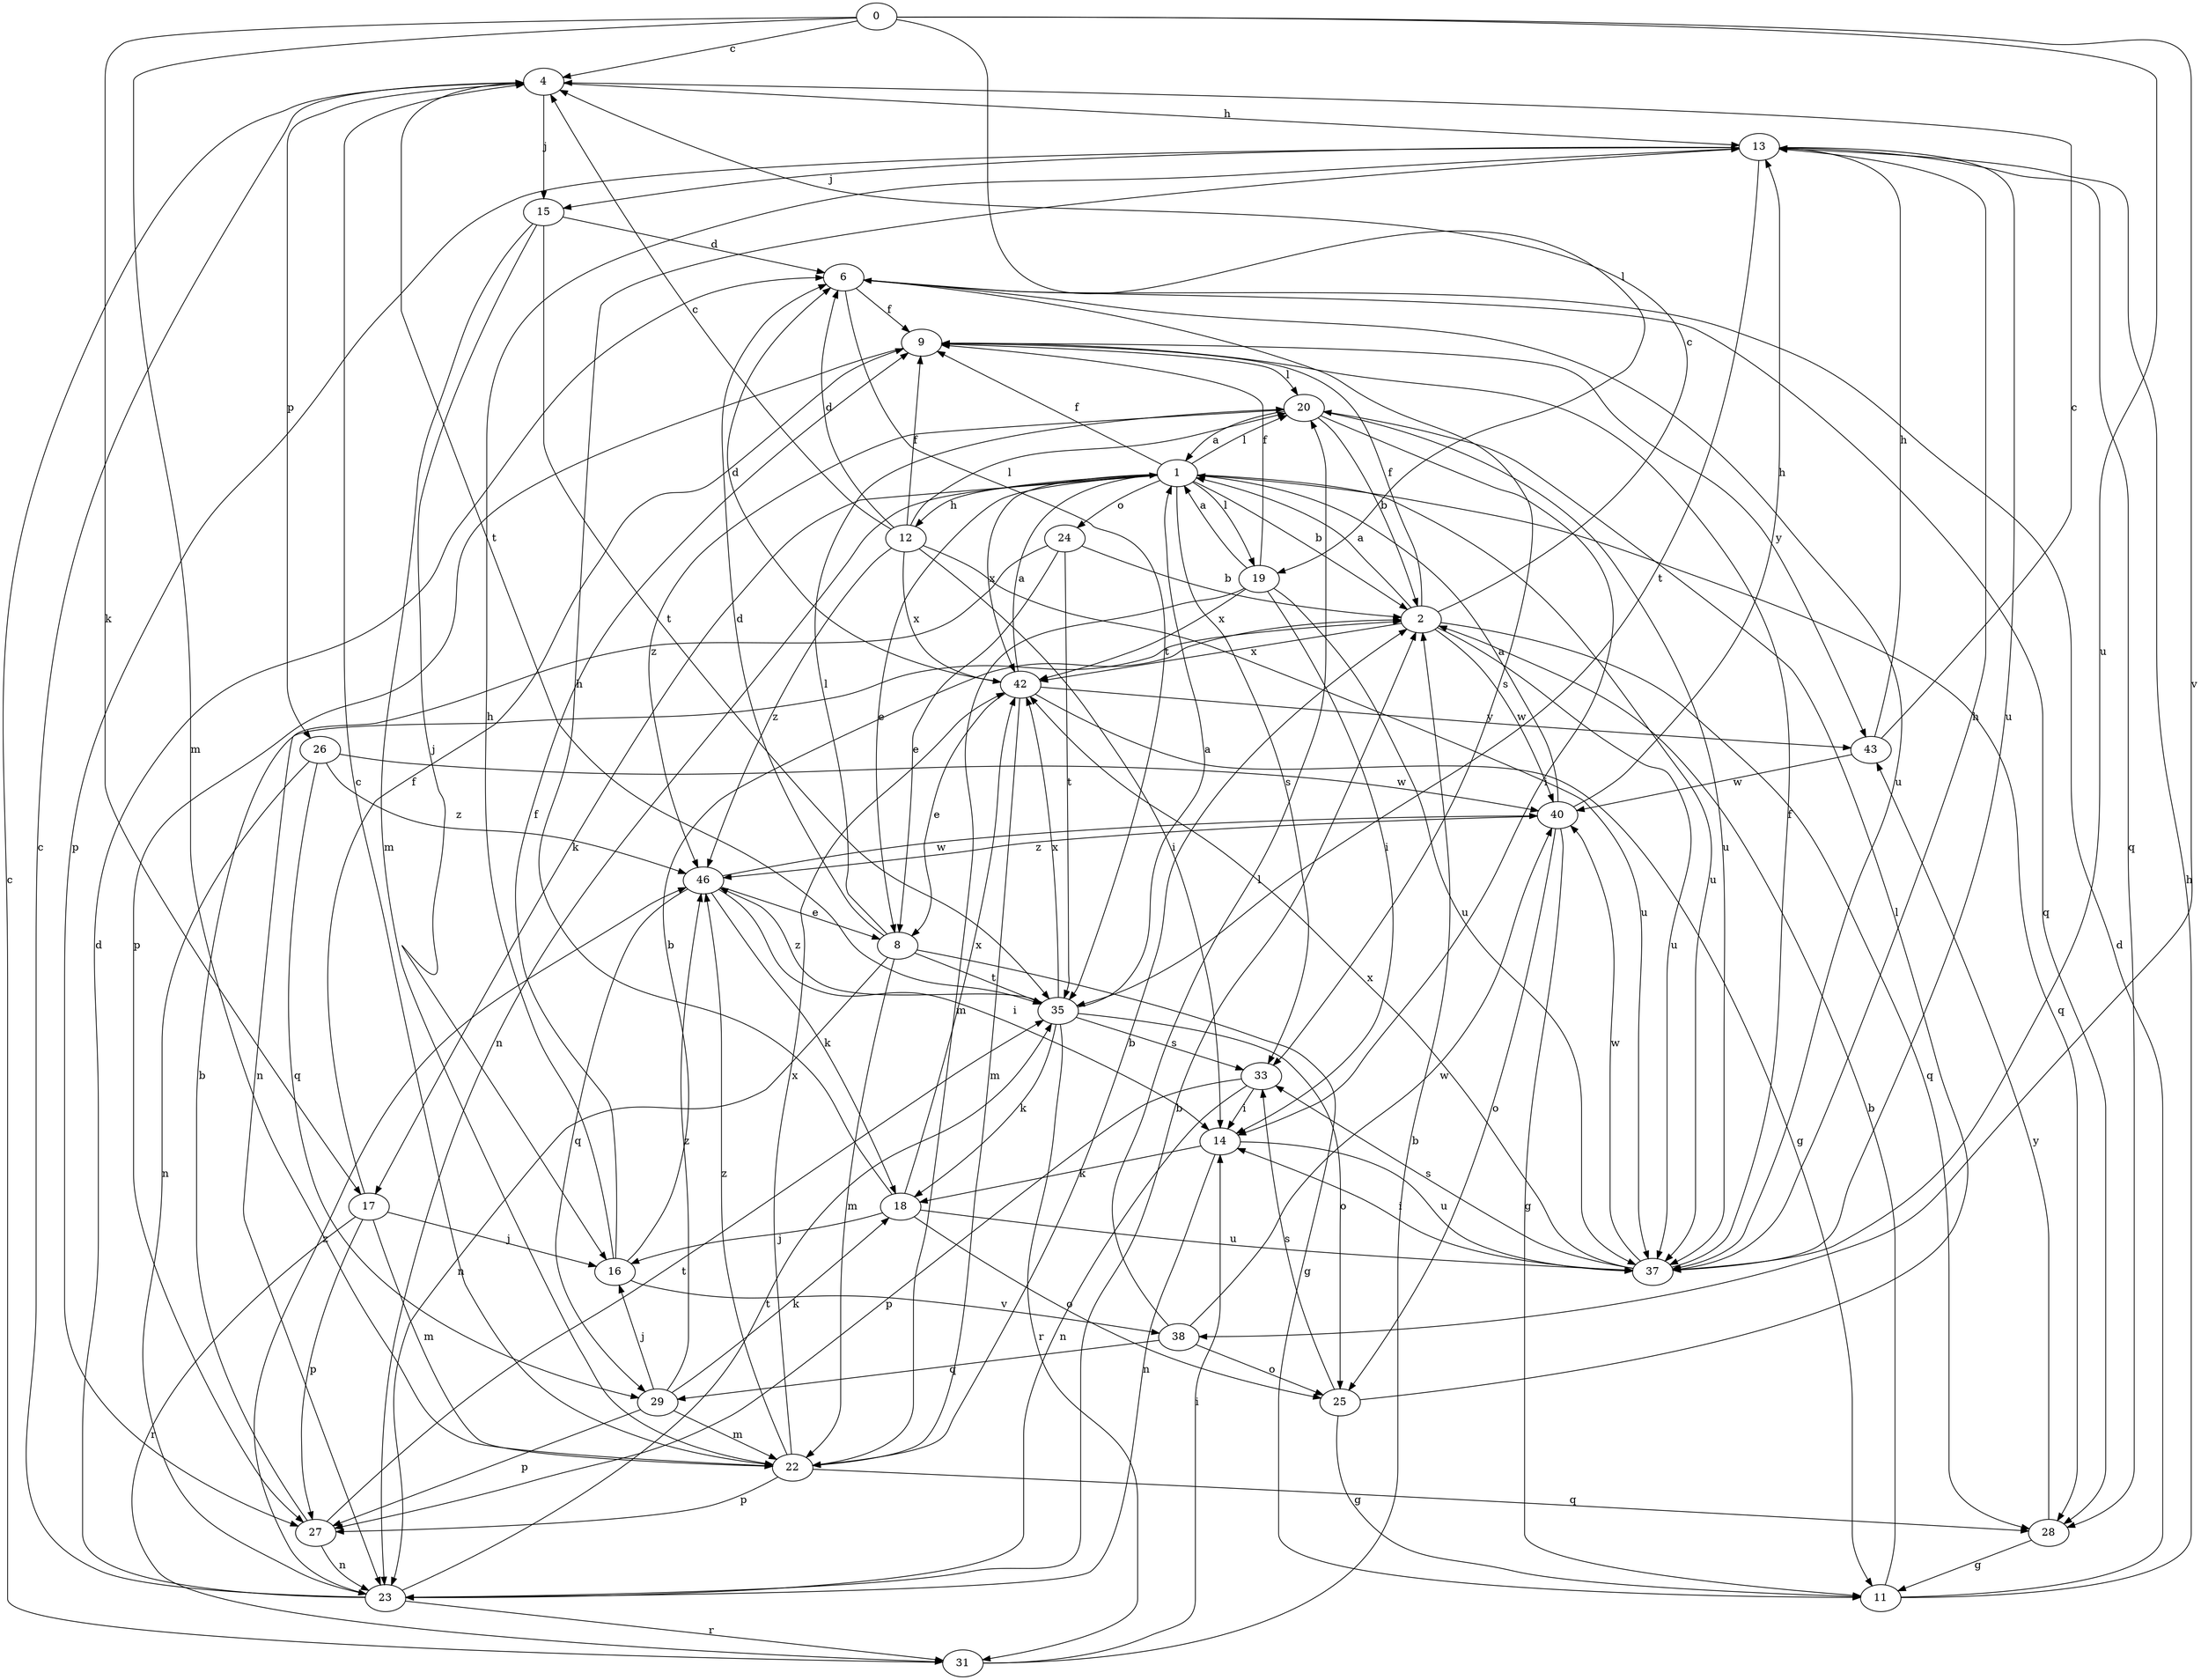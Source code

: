 strict digraph  {
0;
1;
2;
4;
6;
8;
9;
11;
12;
13;
14;
15;
16;
17;
18;
19;
20;
22;
23;
24;
25;
26;
27;
28;
29;
31;
33;
35;
37;
38;
40;
42;
43;
46;
0 -> 4  [label=c];
0 -> 17  [label=k];
0 -> 19  [label=l];
0 -> 22  [label=m];
0 -> 37  [label=u];
0 -> 38  [label=v];
1 -> 2  [label=b];
1 -> 8  [label=e];
1 -> 9  [label=f];
1 -> 12  [label=h];
1 -> 17  [label=k];
1 -> 19  [label=l];
1 -> 20  [label=l];
1 -> 23  [label=n];
1 -> 24  [label=o];
1 -> 28  [label=q];
1 -> 33  [label=s];
1 -> 37  [label=u];
1 -> 42  [label=x];
2 -> 1  [label=a];
2 -> 4  [label=c];
2 -> 9  [label=f];
2 -> 28  [label=q];
2 -> 37  [label=u];
2 -> 40  [label=w];
2 -> 42  [label=x];
4 -> 13  [label=h];
4 -> 15  [label=j];
4 -> 26  [label=p];
4 -> 35  [label=t];
6 -> 9  [label=f];
6 -> 28  [label=q];
6 -> 33  [label=s];
6 -> 35  [label=t];
6 -> 37  [label=u];
8 -> 6  [label=d];
8 -> 11  [label=g];
8 -> 20  [label=l];
8 -> 22  [label=m];
8 -> 23  [label=n];
8 -> 35  [label=t];
9 -> 20  [label=l];
9 -> 27  [label=p];
9 -> 43  [label=y];
11 -> 2  [label=b];
11 -> 6  [label=d];
11 -> 13  [label=h];
12 -> 4  [label=c];
12 -> 6  [label=d];
12 -> 9  [label=f];
12 -> 14  [label=i];
12 -> 20  [label=l];
12 -> 37  [label=u];
12 -> 42  [label=x];
12 -> 46  [label=z];
13 -> 15  [label=j];
13 -> 27  [label=p];
13 -> 28  [label=q];
13 -> 35  [label=t];
13 -> 37  [label=u];
14 -> 18  [label=k];
14 -> 23  [label=n];
14 -> 37  [label=u];
15 -> 6  [label=d];
15 -> 16  [label=j];
15 -> 22  [label=m];
15 -> 35  [label=t];
16 -> 2  [label=b];
16 -> 9  [label=f];
16 -> 13  [label=h];
16 -> 38  [label=v];
17 -> 9  [label=f];
17 -> 16  [label=j];
17 -> 22  [label=m];
17 -> 27  [label=p];
17 -> 31  [label=r];
18 -> 13  [label=h];
18 -> 16  [label=j];
18 -> 25  [label=o];
18 -> 37  [label=u];
18 -> 42  [label=x];
19 -> 1  [label=a];
19 -> 9  [label=f];
19 -> 14  [label=i];
19 -> 22  [label=m];
19 -> 37  [label=u];
19 -> 42  [label=x];
20 -> 1  [label=a];
20 -> 2  [label=b];
20 -> 14  [label=i];
20 -> 37  [label=u];
20 -> 46  [label=z];
22 -> 2  [label=b];
22 -> 4  [label=c];
22 -> 27  [label=p];
22 -> 28  [label=q];
22 -> 42  [label=x];
22 -> 46  [label=z];
23 -> 2  [label=b];
23 -> 4  [label=c];
23 -> 6  [label=d];
23 -> 31  [label=r];
23 -> 35  [label=t];
23 -> 46  [label=z];
24 -> 2  [label=b];
24 -> 8  [label=e];
24 -> 23  [label=n];
24 -> 35  [label=t];
25 -> 11  [label=g];
25 -> 20  [label=l];
25 -> 33  [label=s];
26 -> 23  [label=n];
26 -> 29  [label=q];
26 -> 40  [label=w];
26 -> 46  [label=z];
27 -> 2  [label=b];
27 -> 23  [label=n];
27 -> 35  [label=t];
28 -> 11  [label=g];
28 -> 43  [label=y];
29 -> 16  [label=j];
29 -> 18  [label=k];
29 -> 22  [label=m];
29 -> 27  [label=p];
29 -> 46  [label=z];
31 -> 2  [label=b];
31 -> 4  [label=c];
31 -> 14  [label=i];
33 -> 14  [label=i];
33 -> 23  [label=n];
33 -> 27  [label=p];
35 -> 1  [label=a];
35 -> 18  [label=k];
35 -> 25  [label=o];
35 -> 31  [label=r];
35 -> 33  [label=s];
35 -> 42  [label=x];
35 -> 46  [label=z];
37 -> 9  [label=f];
37 -> 13  [label=h];
37 -> 14  [label=i];
37 -> 33  [label=s];
37 -> 40  [label=w];
37 -> 42  [label=x];
38 -> 20  [label=l];
38 -> 25  [label=o];
38 -> 29  [label=q];
38 -> 40  [label=w];
40 -> 1  [label=a];
40 -> 11  [label=g];
40 -> 13  [label=h];
40 -> 25  [label=o];
40 -> 46  [label=z];
42 -> 1  [label=a];
42 -> 6  [label=d];
42 -> 8  [label=e];
42 -> 11  [label=g];
42 -> 22  [label=m];
42 -> 43  [label=y];
43 -> 4  [label=c];
43 -> 13  [label=h];
43 -> 40  [label=w];
46 -> 8  [label=e];
46 -> 14  [label=i];
46 -> 18  [label=k];
46 -> 29  [label=q];
46 -> 40  [label=w];
}
